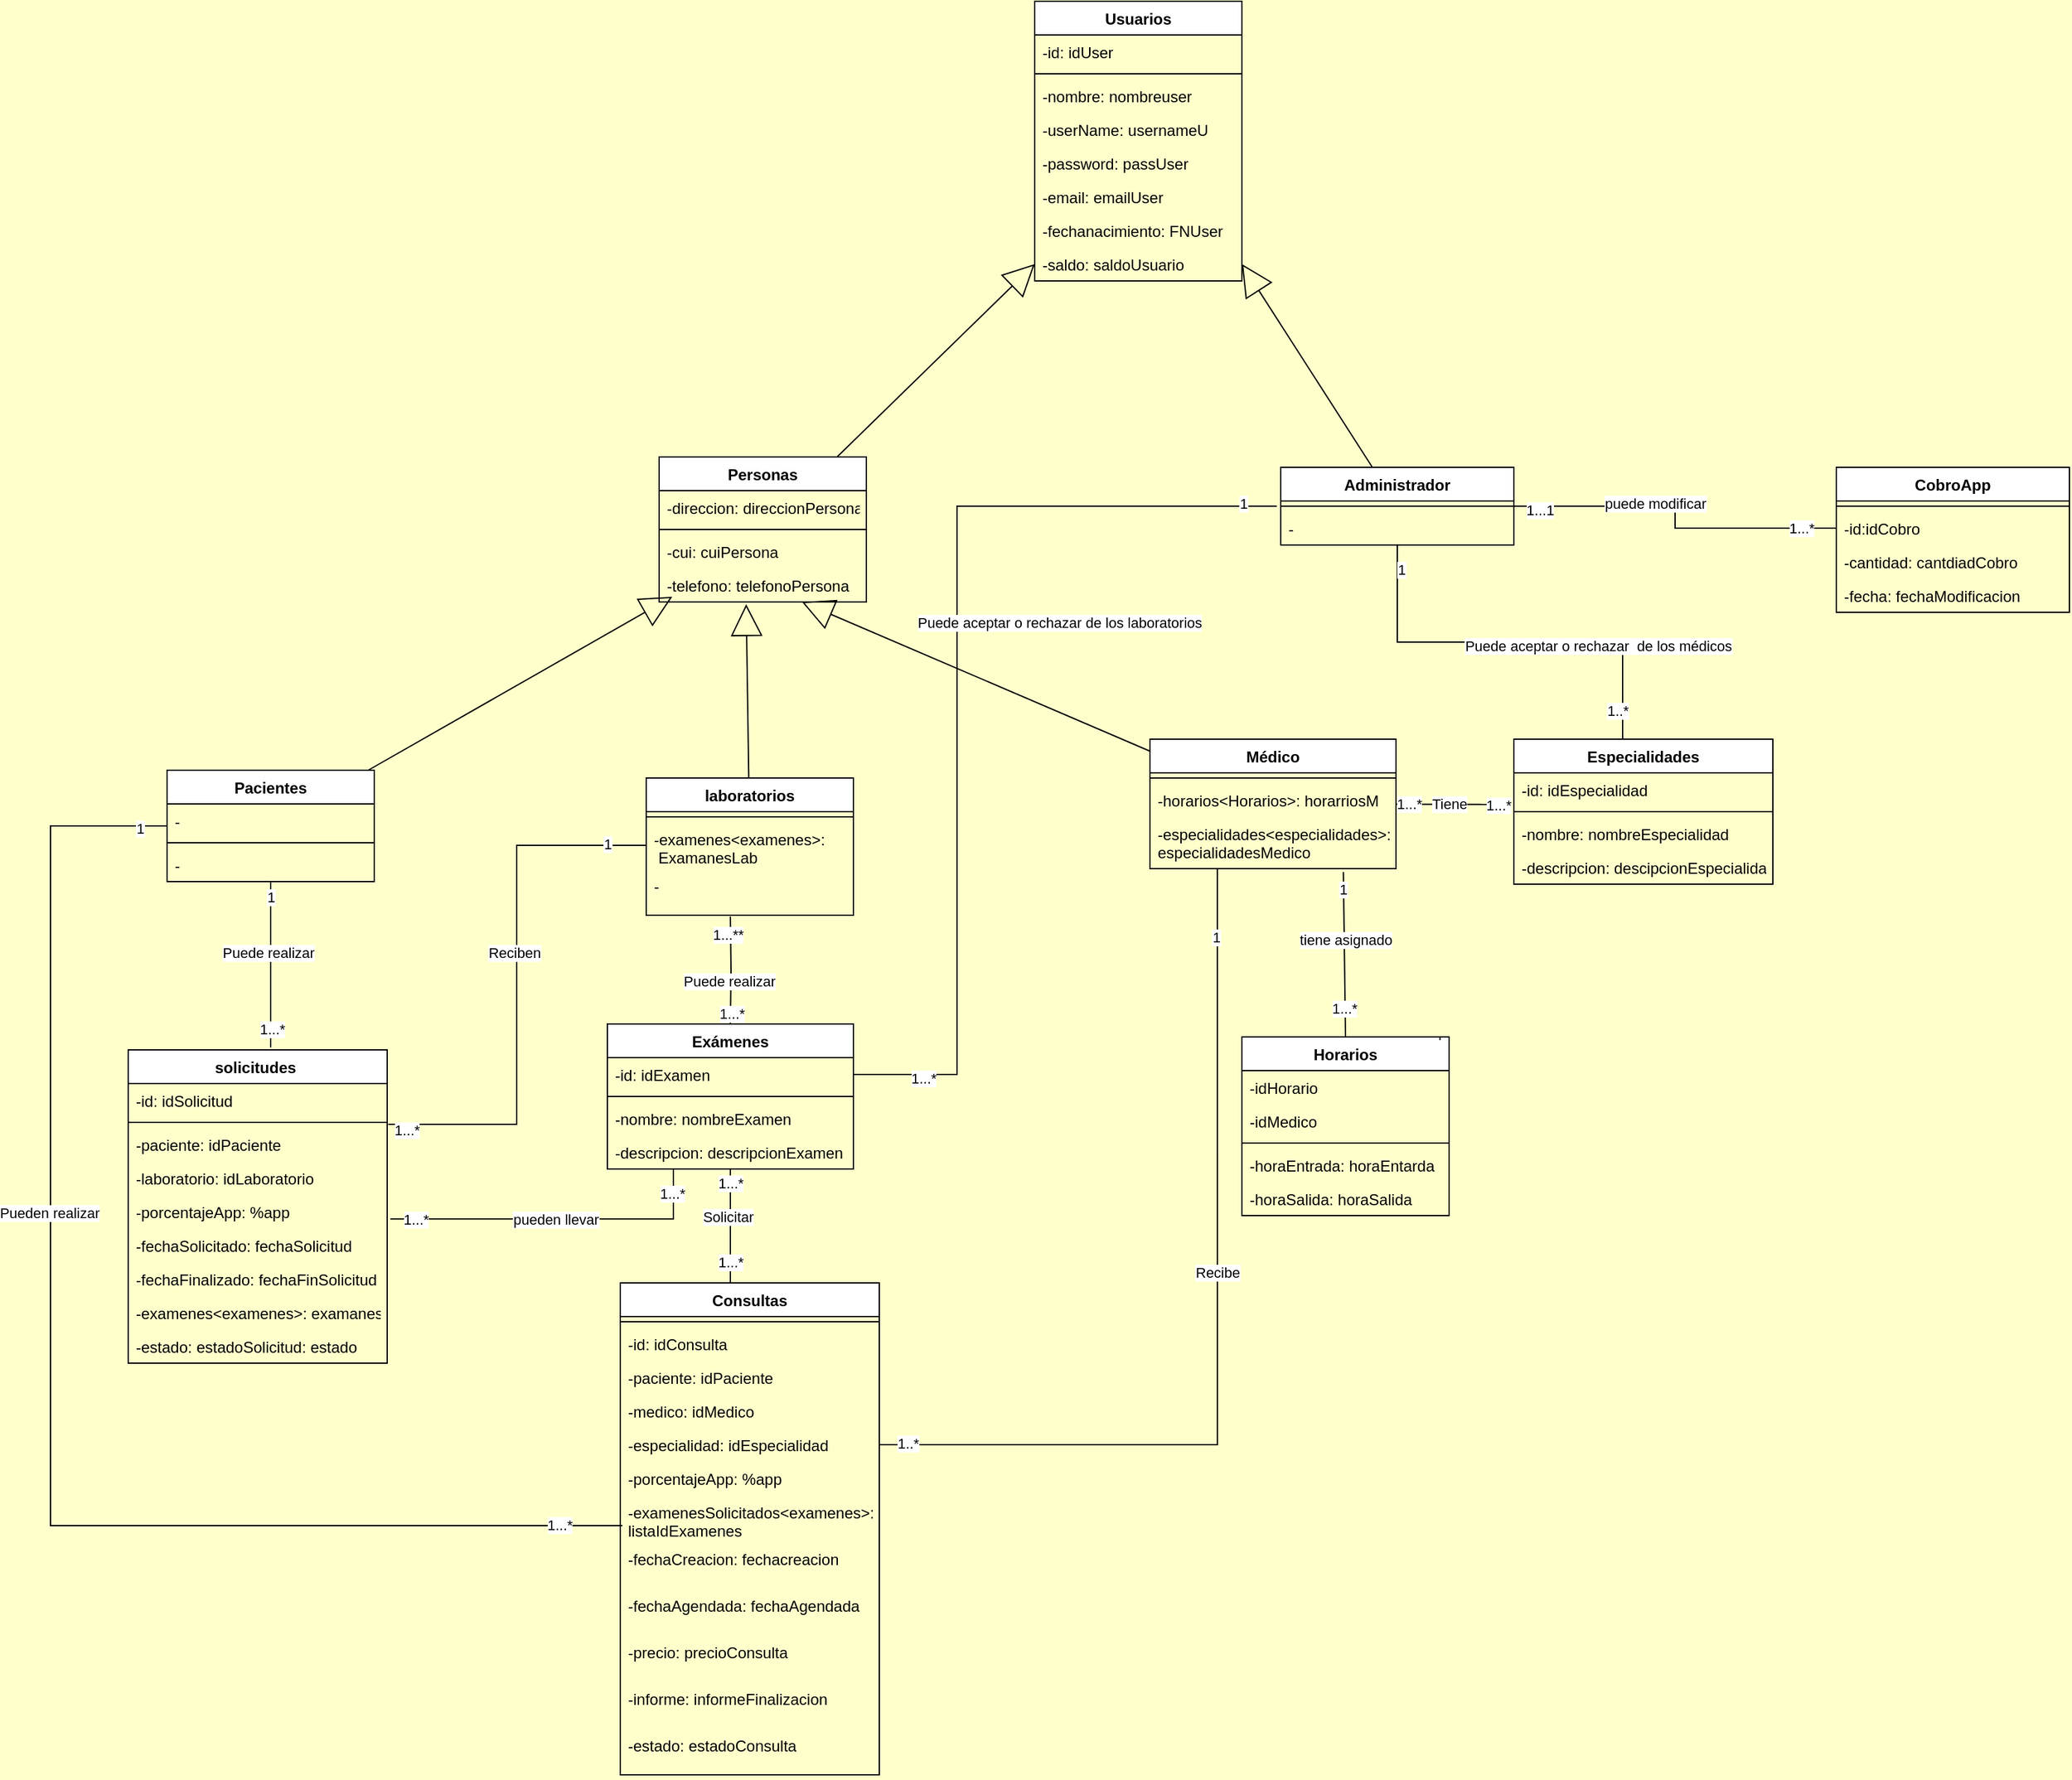 <mxfile version="13.9.9" type="device"><diagram id="A3QkUJaK5YKH4oZsnRZp" name="Página-1"><mxGraphModel dx="1422" dy="822" grid="1" gridSize="10" guides="1" tooltips="1" connect="1" arrows="1" fold="1" page="1" pageScale="1" pageWidth="2336" pageHeight="1654" background="#FFFFCC" math="0" shadow="0"><root><mxCell id="0"/><mxCell id="1" parent="0"/><mxCell id="ejRDzDFrWYmnJE_KAI65-112" style="edgeStyle=orthogonalEdgeStyle;rounded=0;orthogonalLoop=1;jettySize=auto;html=1;endArrow=none;endFill=0;endSize=22;entryX=0.274;entryY=1;entryDx=0;entryDy=0;entryPerimeter=0;" parent="1" source="ejRDzDFrWYmnJE_KAI65-61" target="ejRDzDFrWYmnJE_KAI65-20" edge="1"><mxGeometry relative="1" as="geometry"><mxPoint x="1331" y="830" as="targetPoint"/></mxGeometry></mxCell><mxCell id="ejRDzDFrWYmnJE_KAI65-113" value="Recibe" style="edgeLabel;html=1;align=center;verticalAlign=middle;resizable=0;points=[];" parent="ejRDzDFrWYmnJE_KAI65-112" vertex="1" connectable="0"><mxGeometry x="0.118" relative="1" as="geometry"><mxPoint as="offset"/></mxGeometry></mxCell><mxCell id="ejRDzDFrWYmnJE_KAI65-114" value="1..*" style="edgeLabel;html=1;align=center;verticalAlign=middle;resizable=0;points=[];" parent="ejRDzDFrWYmnJE_KAI65-112" vertex="1" connectable="0"><mxGeometry x="-0.964" y="1" relative="1" as="geometry"><mxPoint x="9.17" as="offset"/></mxGeometry></mxCell><mxCell id="ejRDzDFrWYmnJE_KAI65-115" value="1" style="edgeLabel;html=1;align=center;verticalAlign=middle;resizable=0;points=[];" parent="ejRDzDFrWYmnJE_KAI65-112" vertex="1" connectable="0"><mxGeometry x="0.849" y="1" relative="1" as="geometry"><mxPoint as="offset"/></mxGeometry></mxCell><mxCell id="ejRDzDFrWYmnJE_KAI65-55" style="edgeStyle=none;rounded=0;orthogonalLoop=1;jettySize=auto;html=1;entryX=1;entryY=0.5;entryDx=0;entryDy=0;endArrow=block;endFill=0;endSize=22;" parent="1" source="cP4X89POHcVQBZD1TVIf-9" target="ejRDzDFrWYmnJE_KAI65-44" edge="1"><mxGeometry relative="1" as="geometry"/></mxCell><mxCell id="ejRDzDFrWYmnJE_KAI65-125" style="edgeStyle=orthogonalEdgeStyle;rounded=0;orthogonalLoop=1;jettySize=auto;html=1;entryX=0.42;entryY=0.009;entryDx=0;entryDy=0;entryPerimeter=0;endArrow=none;endFill=0;endSize=22;" parent="1" source="cP4X89POHcVQBZD1TVIf-9" target="cP4X89POHcVQBZD1TVIf-29" edge="1"><mxGeometry relative="1" as="geometry"/></mxCell><mxCell id="ejRDzDFrWYmnJE_KAI65-126" value="Puede aceptar o rechazar&amp;nbsp; de los médicos" style="edgeLabel;html=1;align=center;verticalAlign=middle;resizable=0;points=[];" parent="ejRDzDFrWYmnJE_KAI65-125" vertex="1" connectable="0"><mxGeometry x="-0.091" y="-3" relative="1" as="geometry"><mxPoint x="82" as="offset"/></mxGeometry></mxCell><mxCell id="ejRDzDFrWYmnJE_KAI65-127" value="1..*" style="edgeLabel;html=1;align=center;verticalAlign=middle;resizable=0;points=[];" parent="ejRDzDFrWYmnJE_KAI65-125" vertex="1" connectable="0"><mxGeometry x="0.856" y="-4" relative="1" as="geometry"><mxPoint as="offset"/></mxGeometry></mxCell><mxCell id="ejRDzDFrWYmnJE_KAI65-128" value="1" style="edgeLabel;html=1;align=center;verticalAlign=middle;resizable=0;points=[];" parent="ejRDzDFrWYmnJE_KAI65-125" vertex="1" connectable="0"><mxGeometry x="-0.887" y="3" relative="1" as="geometry"><mxPoint as="offset"/></mxGeometry></mxCell><mxCell id="kiDyfLGlYcEDZ9Ur3txQ-6" style="edgeStyle=orthogonalEdgeStyle;rounded=0;orthogonalLoop=1;jettySize=auto;html=1;endArrow=none;endFill=0;" edge="1" parent="1" source="cP4X89POHcVQBZD1TVIf-9" target="kiDyfLGlYcEDZ9Ur3txQ-3"><mxGeometry relative="1" as="geometry"/></mxCell><mxCell id="kiDyfLGlYcEDZ9Ur3txQ-7" value="1...1" style="edgeLabel;html=1;align=center;verticalAlign=middle;resizable=0;points=[];" vertex="1" connectable="0" parent="kiDyfLGlYcEDZ9Ur3txQ-6"><mxGeometry x="-0.85" y="-3" relative="1" as="geometry"><mxPoint as="offset"/></mxGeometry></mxCell><mxCell id="kiDyfLGlYcEDZ9Ur3txQ-8" value="1...*" style="edgeLabel;html=1;align=center;verticalAlign=middle;resizable=0;points=[];" vertex="1" connectable="0" parent="kiDyfLGlYcEDZ9Ur3txQ-6"><mxGeometry x="0.797" relative="1" as="geometry"><mxPoint as="offset"/></mxGeometry></mxCell><mxCell id="kiDyfLGlYcEDZ9Ur3txQ-9" value="puede modificar" style="edgeLabel;html=1;align=center;verticalAlign=middle;resizable=0;points=[];" vertex="1" connectable="0" parent="kiDyfLGlYcEDZ9Ur3txQ-6"><mxGeometry x="-0.18" y="2" relative="1" as="geometry"><mxPoint as="offset"/></mxGeometry></mxCell><mxCell id="cP4X89POHcVQBZD1TVIf-9" value="Administrador" style="swimlane;fontStyle=1;align=center;verticalAlign=top;childLayout=stackLayout;horizontal=1;startSize=26;horizontalStack=0;resizeParent=1;resizeParentMax=0;resizeLast=0;collapsible=1;marginBottom=0;" parent="1" vertex="1"><mxGeometry x="1461" y="490" width="180" height="60" as="geometry"/></mxCell><mxCell id="cP4X89POHcVQBZD1TVIf-11" value="" style="line;strokeWidth=1;fillColor=none;align=left;verticalAlign=middle;spacingTop=-1;spacingLeft=3;spacingRight=3;rotatable=0;labelPosition=right;points=[];portConstraint=eastwest;" parent="cP4X89POHcVQBZD1TVIf-9" vertex="1"><mxGeometry y="26" width="180" height="8" as="geometry"/></mxCell><mxCell id="ejRDzDFrWYmnJE_KAI65-8" value="-" style="text;strokeColor=none;fillColor=none;align=left;verticalAlign=top;spacingLeft=4;spacingRight=4;overflow=hidden;rotatable=0;points=[[0,0.5],[1,0.5]];portConstraint=eastwest;" parent="cP4X89POHcVQBZD1TVIf-9" vertex="1"><mxGeometry y="34" width="180" height="26" as="geometry"/></mxCell><mxCell id="ejRDzDFrWYmnJE_KAI65-57" style="edgeStyle=none;rounded=0;orthogonalLoop=1;jettySize=auto;html=1;endArrow=block;endFill=0;endSize=22;" parent="1" source="cP4X89POHcVQBZD1TVIf-13" target="ejRDzDFrWYmnJE_KAI65-49" edge="1"><mxGeometry relative="1" as="geometry"/></mxCell><mxCell id="ejRDzDFrWYmnJE_KAI65-77" style="edgeStyle=none;rounded=0;orthogonalLoop=1;jettySize=auto;html=1;entryX=0.5;entryY=0;entryDx=0;entryDy=0;endArrow=none;endFill=0;endSize=22;exitX=0.786;exitY=1.066;exitDx=0;exitDy=0;exitPerimeter=0;" parent="1" source="ejRDzDFrWYmnJE_KAI65-20" target="ejRDzDFrWYmnJE_KAI65-21" edge="1"><mxGeometry relative="1" as="geometry"/></mxCell><mxCell id="ejRDzDFrWYmnJE_KAI65-79" value="1...*" style="edgeLabel;html=1;align=center;verticalAlign=middle;resizable=0;points=[];" parent="ejRDzDFrWYmnJE_KAI65-77" vertex="1" connectable="0"><mxGeometry x="0.66" y="-1" relative="1" as="geometry"><mxPoint as="offset"/></mxGeometry></mxCell><mxCell id="ejRDzDFrWYmnJE_KAI65-80" value="1" style="edgeLabel;html=1;align=center;verticalAlign=middle;resizable=0;points=[];" parent="ejRDzDFrWYmnJE_KAI65-77" vertex="1" connectable="0"><mxGeometry x="-0.798" y="-1" relative="1" as="geometry"><mxPoint as="offset"/></mxGeometry></mxCell><mxCell id="ejRDzDFrWYmnJE_KAI65-90" value="tiene asignado" style="edgeLabel;html=1;align=center;verticalAlign=middle;resizable=0;points=[];" parent="ejRDzDFrWYmnJE_KAI65-77" vertex="1" connectable="0"><mxGeometry x="-0.178" y="1" relative="1" as="geometry"><mxPoint as="offset"/></mxGeometry></mxCell><mxCell id="ejRDzDFrWYmnJE_KAI65-95" style="rounded=0;orthogonalLoop=1;jettySize=auto;html=1;endArrow=none;endFill=0;endSize=22;entryX=-0.01;entryY=0.938;entryDx=0;entryDy=0;entryPerimeter=0;" parent="1" source="cP4X89POHcVQBZD1TVIf-13" target="cP4X89POHcVQBZD1TVIf-30" edge="1"><mxGeometry relative="1" as="geometry"/></mxCell><mxCell id="ejRDzDFrWYmnJE_KAI65-96" value="Tiene" style="edgeLabel;html=1;align=center;verticalAlign=middle;resizable=0;points=[];" parent="ejRDzDFrWYmnJE_KAI65-95" vertex="1" connectable="0"><mxGeometry x="-0.089" y="1" relative="1" as="geometry"><mxPoint as="offset"/></mxGeometry></mxCell><mxCell id="ejRDzDFrWYmnJE_KAI65-97" value="1...*" style="edgeLabel;html=1;align=center;verticalAlign=middle;resizable=0;points=[];" parent="ejRDzDFrWYmnJE_KAI65-95" vertex="1" connectable="0"><mxGeometry x="0.765" relative="1" as="geometry"><mxPoint as="offset"/></mxGeometry></mxCell><mxCell id="ejRDzDFrWYmnJE_KAI65-99" value="1...*" style="edgeLabel;html=1;align=center;verticalAlign=middle;resizable=0;points=[];" parent="ejRDzDFrWYmnJE_KAI65-95" vertex="1" connectable="0"><mxGeometry x="-0.777" relative="1" as="geometry"><mxPoint as="offset"/></mxGeometry></mxCell><mxCell id="cP4X89POHcVQBZD1TVIf-13" value="Médico" style="swimlane;fontStyle=1;align=center;verticalAlign=top;childLayout=stackLayout;horizontal=1;startSize=26;horizontalStack=0;resizeParent=1;resizeParentMax=0;resizeLast=0;collapsible=1;marginBottom=0;" parent="1" vertex="1"><mxGeometry x="1360" y="700" width="190" height="100" as="geometry"/></mxCell><mxCell id="cP4X89POHcVQBZD1TVIf-15" value="" style="line;strokeWidth=1;fillColor=none;align=left;verticalAlign=middle;spacingTop=-1;spacingLeft=3;spacingRight=3;rotatable=0;labelPosition=right;points=[];portConstraint=eastwest;" parent="cP4X89POHcVQBZD1TVIf-13" vertex="1"><mxGeometry y="26" width="190" height="8" as="geometry"/></mxCell><mxCell id="ejRDzDFrWYmnJE_KAI65-19" value="-horarios&lt;Horarios&gt;: horarriosM" style="text;strokeColor=none;fillColor=none;align=left;verticalAlign=top;spacingLeft=4;spacingRight=4;overflow=hidden;rotatable=0;points=[[0,0.5],[1,0.5]];portConstraint=eastwest;" parent="cP4X89POHcVQBZD1TVIf-13" vertex="1"><mxGeometry y="34" width="190" height="26" as="geometry"/></mxCell><mxCell id="ejRDzDFrWYmnJE_KAI65-20" value="-especialidades&lt;especialidades&gt;: &#10;especialidadesMedico" style="text;strokeColor=none;fillColor=none;align=left;verticalAlign=top;spacingLeft=4;spacingRight=4;overflow=hidden;rotatable=0;points=[[0,0.5],[1,0.5]];portConstraint=eastwest;" parent="cP4X89POHcVQBZD1TVIf-13" vertex="1"><mxGeometry y="60" width="190" height="40" as="geometry"/></mxCell><mxCell id="ejRDzDFrWYmnJE_KAI65-56" style="edgeStyle=none;rounded=0;orthogonalLoop=1;jettySize=auto;html=1;entryX=0.063;entryY=0.846;entryDx=0;entryDy=0;entryPerimeter=0;endArrow=block;endFill=0;endSize=22;" parent="1" source="cP4X89POHcVQBZD1TVIf-17" target="ejRDzDFrWYmnJE_KAI65-49" edge="1"><mxGeometry relative="1" as="geometry"/></mxCell><mxCell id="ejRDzDFrWYmnJE_KAI65-81" style="edgeStyle=none;rounded=0;orthogonalLoop=1;jettySize=auto;html=1;entryX=0.55;entryY=-0.008;entryDx=0;entryDy=0;entryPerimeter=0;endArrow=none;endFill=0;endSize=22;" parent="1" source="cP4X89POHcVQBZD1TVIf-17" target="cP4X89POHcVQBZD1TVIf-37" edge="1"><mxGeometry relative="1" as="geometry"/></mxCell><mxCell id="ejRDzDFrWYmnJE_KAI65-82" value="1...*" style="edgeLabel;html=1;align=center;verticalAlign=middle;resizable=0;points=[];" parent="ejRDzDFrWYmnJE_KAI65-81" vertex="1" connectable="0"><mxGeometry x="0.783" y="1" relative="1" as="geometry"><mxPoint as="offset"/></mxGeometry></mxCell><mxCell id="ejRDzDFrWYmnJE_KAI65-83" value="1" style="edgeLabel;html=1;align=center;verticalAlign=middle;resizable=0;points=[];" parent="ejRDzDFrWYmnJE_KAI65-81" vertex="1" connectable="0"><mxGeometry x="-0.822" relative="1" as="geometry"><mxPoint as="offset"/></mxGeometry></mxCell><mxCell id="ejRDzDFrWYmnJE_KAI65-89" value="Puede realizar" style="edgeLabel;html=1;align=center;verticalAlign=middle;resizable=0;points=[];" parent="ejRDzDFrWYmnJE_KAI65-81" vertex="1" connectable="0"><mxGeometry x="-0.141" y="-2" relative="1" as="geometry"><mxPoint as="offset"/></mxGeometry></mxCell><mxCell id="ejRDzDFrWYmnJE_KAI65-108" style="edgeStyle=orthogonalEdgeStyle;rounded=0;orthogonalLoop=1;jettySize=auto;html=1;entryX=0.008;entryY=0.653;entryDx=0;entryDy=0;entryPerimeter=0;endArrow=none;endFill=0;endSize=22;" parent="1" source="cP4X89POHcVQBZD1TVIf-17" target="ejRDzDFrWYmnJE_KAI65-63" edge="1"><mxGeometry relative="1" as="geometry"><Array as="points"><mxPoint x="511" y="767"/><mxPoint x="511" y="1308"/></Array></mxGeometry></mxCell><mxCell id="ejRDzDFrWYmnJE_KAI65-109" value="Pueden realizar" style="edgeLabel;html=1;align=center;verticalAlign=middle;resizable=0;points=[];" parent="ejRDzDFrWYmnJE_KAI65-108" vertex="1" connectable="0"><mxGeometry x="-0.275" y="-1" relative="1" as="geometry"><mxPoint as="offset"/></mxGeometry></mxCell><mxCell id="ejRDzDFrWYmnJE_KAI65-110" value="1...*" style="edgeLabel;html=1;align=center;verticalAlign=middle;resizable=0;points=[];" parent="ejRDzDFrWYmnJE_KAI65-108" vertex="1" connectable="0"><mxGeometry x="0.908" y="1" relative="1" as="geometry"><mxPoint as="offset"/></mxGeometry></mxCell><mxCell id="ejRDzDFrWYmnJE_KAI65-111" value="1" style="edgeLabel;html=1;align=center;verticalAlign=middle;resizable=0;points=[];" parent="ejRDzDFrWYmnJE_KAI65-108" vertex="1" connectable="0"><mxGeometry x="-0.96" y="2" relative="1" as="geometry"><mxPoint as="offset"/></mxGeometry></mxCell><mxCell id="cP4X89POHcVQBZD1TVIf-17" value="Pacientes" style="swimlane;fontStyle=1;align=center;verticalAlign=top;childLayout=stackLayout;horizontal=1;startSize=26;horizontalStack=0;resizeParent=1;resizeParentMax=0;resizeLast=0;collapsible=1;marginBottom=0;" parent="1" vertex="1"><mxGeometry x="601" y="724" width="160" height="86" as="geometry"/></mxCell><mxCell id="cP4X89POHcVQBZD1TVIf-18" value="-" style="text;strokeColor=none;fillColor=none;align=left;verticalAlign=top;spacingLeft=4;spacingRight=4;overflow=hidden;rotatable=0;points=[[0,0.5],[1,0.5]];portConstraint=eastwest;" parent="cP4X89POHcVQBZD1TVIf-17" vertex="1"><mxGeometry y="26" width="160" height="26" as="geometry"/></mxCell><mxCell id="cP4X89POHcVQBZD1TVIf-19" value="" style="line;strokeWidth=1;fillColor=none;align=left;verticalAlign=middle;spacingTop=-1;spacingLeft=3;spacingRight=3;rotatable=0;labelPosition=right;points=[];portConstraint=eastwest;" parent="cP4X89POHcVQBZD1TVIf-17" vertex="1"><mxGeometry y="52" width="160" height="8" as="geometry"/></mxCell><mxCell id="cP4X89POHcVQBZD1TVIf-20" value="-" style="text;strokeColor=none;fillColor=none;align=left;verticalAlign=top;spacingLeft=4;spacingRight=4;overflow=hidden;rotatable=0;points=[[0,0.5],[1,0.5]];portConstraint=eastwest;" parent="cP4X89POHcVQBZD1TVIf-17" vertex="1"><mxGeometry y="60" width="160" height="26" as="geometry"/></mxCell><mxCell id="cP4X89POHcVQBZD1TVIf-21" value="Consultas" style="swimlane;fontStyle=1;align=center;verticalAlign=top;childLayout=stackLayout;horizontal=1;startSize=26;horizontalStack=0;resizeParent=1;resizeParentMax=0;resizeLast=0;collapsible=1;marginBottom=0;" parent="1" vertex="1"><mxGeometry x="951" y="1120" width="200" height="380" as="geometry"/></mxCell><mxCell id="cP4X89POHcVQBZD1TVIf-23" value="" style="line;strokeWidth=1;fillColor=none;align=left;verticalAlign=middle;spacingTop=-1;spacingLeft=3;spacingRight=3;rotatable=0;labelPosition=right;points=[];portConstraint=eastwest;" parent="cP4X89POHcVQBZD1TVIf-21" vertex="1"><mxGeometry y="26" width="200" height="8" as="geometry"/></mxCell><mxCell id="cP4X89POHcVQBZD1TVIf-22" value="-id: idConsulta" style="text;strokeColor=none;fillColor=none;align=left;verticalAlign=top;spacingLeft=4;spacingRight=4;overflow=hidden;rotatable=0;points=[[0,0.5],[1,0.5]];portConstraint=eastwest;" parent="cP4X89POHcVQBZD1TVIf-21" vertex="1"><mxGeometry y="34" width="200" height="26" as="geometry"/></mxCell><mxCell id="cP4X89POHcVQBZD1TVIf-24" value="-paciente: idPaciente" style="text;strokeColor=none;fillColor=none;align=left;verticalAlign=top;spacingLeft=4;spacingRight=4;overflow=hidden;rotatable=0;points=[[0,0.5],[1,0.5]];portConstraint=eastwest;" parent="cP4X89POHcVQBZD1TVIf-21" vertex="1"><mxGeometry y="60" width="200" height="26" as="geometry"/></mxCell><mxCell id="ejRDzDFrWYmnJE_KAI65-60" value="-medico: idMedico" style="text;strokeColor=none;fillColor=none;align=left;verticalAlign=top;spacingLeft=4;spacingRight=4;overflow=hidden;rotatable=0;points=[[0,0.5],[1,0.5]];portConstraint=eastwest;" parent="cP4X89POHcVQBZD1TVIf-21" vertex="1"><mxGeometry y="86" width="200" height="26" as="geometry"/></mxCell><mxCell id="ejRDzDFrWYmnJE_KAI65-61" value="-especialidad: idEspecialidad" style="text;strokeColor=none;fillColor=none;align=left;verticalAlign=top;spacingLeft=4;spacingRight=4;overflow=hidden;rotatable=0;points=[[0,0.5],[1,0.5]];portConstraint=eastwest;" parent="cP4X89POHcVQBZD1TVIf-21" vertex="1"><mxGeometry y="112" width="200" height="26" as="geometry"/></mxCell><mxCell id="ejRDzDFrWYmnJE_KAI65-62" value="-porcentajeApp: %app" style="text;strokeColor=none;fillColor=none;align=left;verticalAlign=top;spacingLeft=4;spacingRight=4;overflow=hidden;rotatable=0;points=[[0,0.5],[1,0.5]];portConstraint=eastwest;" parent="cP4X89POHcVQBZD1TVIf-21" vertex="1"><mxGeometry y="138" width="200" height="26" as="geometry"/></mxCell><mxCell id="ejRDzDFrWYmnJE_KAI65-63" value="-examenesSolicitados&lt;examenes&gt;:&#10;listaIdExamenes" style="text;strokeColor=none;fillColor=none;align=left;verticalAlign=top;spacingLeft=4;spacingRight=4;overflow=hidden;rotatable=0;points=[[0,0.5],[1,0.5]];portConstraint=eastwest;" parent="cP4X89POHcVQBZD1TVIf-21" vertex="1"><mxGeometry y="164" width="200" height="36" as="geometry"/></mxCell><mxCell id="ejRDzDFrWYmnJE_KAI65-64" value="-fechaCreacion: fechacreacion" style="text;strokeColor=none;fillColor=none;align=left;verticalAlign=top;spacingLeft=4;spacingRight=4;overflow=hidden;rotatable=0;points=[[0,0.5],[1,0.5]];portConstraint=eastwest;" parent="cP4X89POHcVQBZD1TVIf-21" vertex="1"><mxGeometry y="200" width="200" height="36" as="geometry"/></mxCell><mxCell id="ejRDzDFrWYmnJE_KAI65-65" value="-fechaAgendada: fechaAgendada" style="text;strokeColor=none;fillColor=none;align=left;verticalAlign=top;spacingLeft=4;spacingRight=4;overflow=hidden;rotatable=0;points=[[0,0.5],[1,0.5]];portConstraint=eastwest;" parent="cP4X89POHcVQBZD1TVIf-21" vertex="1"><mxGeometry y="236" width="200" height="36" as="geometry"/></mxCell><mxCell id="ejRDzDFrWYmnJE_KAI65-66" value="-precio: precioConsulta" style="text;strokeColor=none;fillColor=none;align=left;verticalAlign=top;spacingLeft=4;spacingRight=4;overflow=hidden;rotatable=0;points=[[0,0.5],[1,0.5]];portConstraint=eastwest;" parent="cP4X89POHcVQBZD1TVIf-21" vertex="1"><mxGeometry y="272" width="200" height="36" as="geometry"/></mxCell><mxCell id="ejRDzDFrWYmnJE_KAI65-67" value="-informe: informeFinalizacion" style="text;strokeColor=none;fillColor=none;align=left;verticalAlign=top;spacingLeft=4;spacingRight=4;overflow=hidden;rotatable=0;points=[[0,0.5],[1,0.5]];portConstraint=eastwest;" parent="cP4X89POHcVQBZD1TVIf-21" vertex="1"><mxGeometry y="308" width="200" height="36" as="geometry"/></mxCell><mxCell id="ejRDzDFrWYmnJE_KAI65-68" value="-estado: estadoConsulta" style="text;strokeColor=none;fillColor=none;align=left;verticalAlign=top;spacingLeft=4;spacingRight=4;overflow=hidden;rotatable=0;points=[[0,0.5],[1,0.5]];portConstraint=eastwest;" parent="cP4X89POHcVQBZD1TVIf-21" vertex="1"><mxGeometry y="344" width="200" height="36" as="geometry"/></mxCell><mxCell id="ejRDzDFrWYmnJE_KAI65-121" style="edgeStyle=orthogonalEdgeStyle;rounded=0;orthogonalLoop=1;jettySize=auto;html=1;entryX=0.425;entryY=0;entryDx=0;entryDy=0;entryPerimeter=0;endArrow=none;endFill=0;endSize=22;" parent="1" source="cP4X89POHcVQBZD1TVIf-25" target="cP4X89POHcVQBZD1TVIf-21" edge="1"><mxGeometry relative="1" as="geometry"/></mxCell><mxCell id="ejRDzDFrWYmnJE_KAI65-122" value="Solicitar" style="edgeLabel;html=1;align=center;verticalAlign=middle;resizable=0;points=[];" parent="ejRDzDFrWYmnJE_KAI65-121" vertex="1" connectable="0"><mxGeometry x="-0.159" y="-2" relative="1" as="geometry"><mxPoint as="offset"/></mxGeometry></mxCell><mxCell id="ejRDzDFrWYmnJE_KAI65-123" value="1...*" style="edgeLabel;html=1;align=center;verticalAlign=middle;resizable=0;points=[];" parent="ejRDzDFrWYmnJE_KAI65-121" vertex="1" connectable="0"><mxGeometry x="-0.75" relative="1" as="geometry"><mxPoint as="offset"/></mxGeometry></mxCell><mxCell id="ejRDzDFrWYmnJE_KAI65-124" value="1...*" style="edgeLabel;html=1;align=center;verticalAlign=middle;resizable=0;points=[];" parent="ejRDzDFrWYmnJE_KAI65-121" vertex="1" connectable="0"><mxGeometry x="0.632" relative="1" as="geometry"><mxPoint as="offset"/></mxGeometry></mxCell><mxCell id="cP4X89POHcVQBZD1TVIf-25" value="Exámenes" style="swimlane;fontStyle=1;align=center;verticalAlign=top;childLayout=stackLayout;horizontal=1;startSize=26;horizontalStack=0;resizeParent=1;resizeParentMax=0;resizeLast=0;collapsible=1;marginBottom=0;" parent="1" vertex="1"><mxGeometry x="941" y="920" width="190" height="112" as="geometry"/></mxCell><mxCell id="cP4X89POHcVQBZD1TVIf-26" value="-id: idExamen" style="text;strokeColor=none;fillColor=none;align=left;verticalAlign=top;spacingLeft=4;spacingRight=4;overflow=hidden;rotatable=0;points=[[0,0.5],[1,0.5]];portConstraint=eastwest;" parent="cP4X89POHcVQBZD1TVIf-25" vertex="1"><mxGeometry y="26" width="190" height="26" as="geometry"/></mxCell><mxCell id="cP4X89POHcVQBZD1TVIf-27" value="" style="line;strokeWidth=1;fillColor=none;align=left;verticalAlign=middle;spacingTop=-1;spacingLeft=3;spacingRight=3;rotatable=0;labelPosition=right;points=[];portConstraint=eastwest;" parent="cP4X89POHcVQBZD1TVIf-25" vertex="1"><mxGeometry y="52" width="190" height="8" as="geometry"/></mxCell><mxCell id="cP4X89POHcVQBZD1TVIf-28" value="-nombre: nombreExamen" style="text;strokeColor=none;fillColor=none;align=left;verticalAlign=top;spacingLeft=4;spacingRight=4;overflow=hidden;rotatable=0;points=[[0,0.5],[1,0.5]];portConstraint=eastwest;" parent="cP4X89POHcVQBZD1TVIf-25" vertex="1"><mxGeometry y="60" width="190" height="26" as="geometry"/></mxCell><mxCell id="ejRDzDFrWYmnJE_KAI65-10" value="-descripcion: descripcionExamen" style="text;strokeColor=none;fillColor=none;align=left;verticalAlign=top;spacingLeft=4;spacingRight=4;overflow=hidden;rotatable=0;points=[[0,0.5],[1,0.5]];portConstraint=eastwest;" parent="cP4X89POHcVQBZD1TVIf-25" vertex="1"><mxGeometry y="86" width="190" height="26" as="geometry"/></mxCell><mxCell id="cP4X89POHcVQBZD1TVIf-29" value="Especialidades" style="swimlane;fontStyle=1;align=center;verticalAlign=top;childLayout=stackLayout;horizontal=1;startSize=26;horizontalStack=0;resizeParent=1;resizeParentMax=0;resizeLast=0;collapsible=1;marginBottom=0;" parent="1" vertex="1"><mxGeometry x="1641" y="700" width="200" height="112" as="geometry"/></mxCell><mxCell id="cP4X89POHcVQBZD1TVIf-30" value="-id: idEspecialidad" style="text;strokeColor=none;fillColor=none;align=left;verticalAlign=top;spacingLeft=4;spacingRight=4;overflow=hidden;rotatable=0;points=[[0,0.5],[1,0.5]];portConstraint=eastwest;" parent="cP4X89POHcVQBZD1TVIf-29" vertex="1"><mxGeometry y="26" width="200" height="26" as="geometry"/></mxCell><mxCell id="cP4X89POHcVQBZD1TVIf-31" value="" style="line;strokeWidth=1;fillColor=none;align=left;verticalAlign=middle;spacingTop=-1;spacingLeft=3;spacingRight=3;rotatable=0;labelPosition=right;points=[];portConstraint=eastwest;" parent="cP4X89POHcVQBZD1TVIf-29" vertex="1"><mxGeometry y="52" width="200" height="8" as="geometry"/></mxCell><mxCell id="ejRDzDFrWYmnJE_KAI65-9" value="-nombre: nombreEspecialidad" style="text;strokeColor=none;fillColor=none;align=left;verticalAlign=top;spacingLeft=4;spacingRight=4;overflow=hidden;rotatable=0;points=[[0,0.5],[1,0.5]];portConstraint=eastwest;" parent="cP4X89POHcVQBZD1TVIf-29" vertex="1"><mxGeometry y="60" width="200" height="26" as="geometry"/></mxCell><mxCell id="cP4X89POHcVQBZD1TVIf-32" value="-descripcion: descipcionEspecialidad" style="text;strokeColor=none;fillColor=none;align=left;verticalAlign=top;spacingLeft=4;spacingRight=4;overflow=hidden;rotatable=0;points=[[0,0.5],[1,0.5]];portConstraint=eastwest;" parent="cP4X89POHcVQBZD1TVIf-29" vertex="1"><mxGeometry y="86" width="200" height="26" as="geometry"/></mxCell><mxCell id="ejRDzDFrWYmnJE_KAI65-58" style="edgeStyle=none;rounded=0;orthogonalLoop=1;jettySize=auto;html=1;entryX=0.42;entryY=1.068;entryDx=0;entryDy=0;endArrow=block;endFill=0;endSize=22;entryPerimeter=0;" parent="1" source="cP4X89POHcVQBZD1TVIf-33" target="ejRDzDFrWYmnJE_KAI65-49" edge="1"><mxGeometry relative="1" as="geometry"/></mxCell><mxCell id="cP4X89POHcVQBZD1TVIf-33" value="laboratorios" style="swimlane;fontStyle=1;align=center;verticalAlign=top;childLayout=stackLayout;horizontal=1;startSize=26;horizontalStack=0;resizeParent=1;resizeParentMax=0;resizeLast=0;collapsible=1;marginBottom=0;" parent="1" vertex="1"><mxGeometry x="971" y="730" width="160" height="106" as="geometry"/></mxCell><mxCell id="cP4X89POHcVQBZD1TVIf-35" value="" style="line;strokeWidth=1;fillColor=none;align=left;verticalAlign=middle;spacingTop=-1;spacingLeft=3;spacingRight=3;rotatable=0;labelPosition=right;points=[];portConstraint=eastwest;" parent="cP4X89POHcVQBZD1TVIf-33" vertex="1"><mxGeometry y="26" width="160" height="8" as="geometry"/></mxCell><mxCell id="ejRDzDFrWYmnJE_KAI65-35" value="-examenes&lt;examenes&gt;:&#10; ExamanesLab" style="text;strokeColor=none;fillColor=none;align=left;verticalAlign=top;spacingLeft=4;spacingRight=4;overflow=hidden;rotatable=0;points=[[0,0.5],[1,0.5]];portConstraint=eastwest;" parent="cP4X89POHcVQBZD1TVIf-33" vertex="1"><mxGeometry y="34" width="160" height="36" as="geometry"/></mxCell><mxCell id="ejRDzDFrWYmnJE_KAI65-59" value="-" style="text;strokeColor=none;fillColor=none;align=left;verticalAlign=top;spacingLeft=4;spacingRight=4;overflow=hidden;rotatable=0;points=[[0,0.5],[1,0.5]];portConstraint=eastwest;" parent="cP4X89POHcVQBZD1TVIf-33" vertex="1"><mxGeometry y="70" width="160" height="36" as="geometry"/></mxCell><mxCell id="cP4X89POHcVQBZD1TVIf-37" value="solicitudes " style="swimlane;fontStyle=1;align=center;verticalAlign=top;childLayout=stackLayout;horizontal=1;startSize=26;horizontalStack=0;resizeParent=1;resizeParentMax=0;resizeLast=0;collapsible=1;marginBottom=0;" parent="1" vertex="1"><mxGeometry x="571" y="940" width="200" height="242" as="geometry"/></mxCell><mxCell id="cP4X89POHcVQBZD1TVIf-38" value="-id: idSolicitud" style="text;strokeColor=none;fillColor=none;align=left;verticalAlign=top;spacingLeft=4;spacingRight=4;overflow=hidden;rotatable=0;points=[[0,0.5],[1,0.5]];portConstraint=eastwest;" parent="cP4X89POHcVQBZD1TVIf-37" vertex="1"><mxGeometry y="26" width="200" height="26" as="geometry"/></mxCell><mxCell id="cP4X89POHcVQBZD1TVIf-39" value="" style="line;strokeWidth=1;fillColor=none;align=left;verticalAlign=middle;spacingTop=-1;spacingLeft=3;spacingRight=3;rotatable=0;labelPosition=right;points=[];portConstraint=eastwest;" parent="cP4X89POHcVQBZD1TVIf-37" vertex="1"><mxGeometry y="52" width="200" height="8" as="geometry"/></mxCell><mxCell id="cP4X89POHcVQBZD1TVIf-40" value="-paciente: idPaciente" style="text;strokeColor=none;fillColor=none;align=left;verticalAlign=top;spacingLeft=4;spacingRight=4;overflow=hidden;rotatable=0;points=[[0,0.5],[1,0.5]];portConstraint=eastwest;" parent="cP4X89POHcVQBZD1TVIf-37" vertex="1"><mxGeometry y="60" width="200" height="26" as="geometry"/></mxCell><mxCell id="ejRDzDFrWYmnJE_KAI65-71" value="-laboratorio: idLaboratorio" style="text;strokeColor=none;fillColor=none;align=left;verticalAlign=top;spacingLeft=4;spacingRight=4;overflow=hidden;rotatable=0;points=[[0,0.5],[1,0.5]];portConstraint=eastwest;" parent="cP4X89POHcVQBZD1TVIf-37" vertex="1"><mxGeometry y="86" width="200" height="26" as="geometry"/></mxCell><mxCell id="ejRDzDFrWYmnJE_KAI65-72" value="-porcentajeApp: %app" style="text;strokeColor=none;fillColor=none;align=left;verticalAlign=top;spacingLeft=4;spacingRight=4;overflow=hidden;rotatable=0;points=[[0,0.5],[1,0.5]];portConstraint=eastwest;" parent="cP4X89POHcVQBZD1TVIf-37" vertex="1"><mxGeometry y="112" width="200" height="26" as="geometry"/></mxCell><mxCell id="ejRDzDFrWYmnJE_KAI65-73" value="-fechaSolicitado: fechaSolicitud" style="text;strokeColor=none;fillColor=none;align=left;verticalAlign=top;spacingLeft=4;spacingRight=4;overflow=hidden;rotatable=0;points=[[0,0.5],[1,0.5]];portConstraint=eastwest;" parent="cP4X89POHcVQBZD1TVIf-37" vertex="1"><mxGeometry y="138" width="200" height="26" as="geometry"/></mxCell><mxCell id="ejRDzDFrWYmnJE_KAI65-74" value="-fechaFinalizado: fechaFinSolicitud" style="text;strokeColor=none;fillColor=none;align=left;verticalAlign=top;spacingLeft=4;spacingRight=4;overflow=hidden;rotatable=0;points=[[0,0.5],[1,0.5]];portConstraint=eastwest;" parent="cP4X89POHcVQBZD1TVIf-37" vertex="1"><mxGeometry y="164" width="200" height="26" as="geometry"/></mxCell><mxCell id="ejRDzDFrWYmnJE_KAI65-75" value="-examenes&lt;examenes&gt;: examanes" style="text;strokeColor=none;fillColor=none;align=left;verticalAlign=top;spacingLeft=4;spacingRight=4;overflow=hidden;rotatable=0;points=[[0,0.5],[1,0.5]];portConstraint=eastwest;" parent="cP4X89POHcVQBZD1TVIf-37" vertex="1"><mxGeometry y="190" width="200" height="26" as="geometry"/></mxCell><mxCell id="ejRDzDFrWYmnJE_KAI65-76" value="-estado: estadoSolicitud: estado" style="text;strokeColor=none;fillColor=none;align=left;verticalAlign=top;spacingLeft=4;spacingRight=4;overflow=hidden;rotatable=0;points=[[0,0.5],[1,0.5]];portConstraint=eastwest;" parent="cP4X89POHcVQBZD1TVIf-37" vertex="1"><mxGeometry y="216" width="200" height="26" as="geometry"/></mxCell><mxCell id="ejRDzDFrWYmnJE_KAI65-21" value="Horarios" style="swimlane;fontStyle=1;align=center;verticalAlign=top;childLayout=stackLayout;horizontal=1;startSize=26;horizontalStack=0;resizeParent=1;resizeParentMax=0;resizeLast=0;collapsible=1;marginBottom=0;" parent="1" vertex="1"><mxGeometry x="1431" y="930" width="160" height="138" as="geometry"/></mxCell><mxCell id="ejRDzDFrWYmnJE_KAI65-22" value="-idHorario" style="text;strokeColor=none;fillColor=none;align=left;verticalAlign=top;spacingLeft=4;spacingRight=4;overflow=hidden;rotatable=0;points=[[0,0.5],[1,0.5]];portConstraint=eastwest;" parent="ejRDzDFrWYmnJE_KAI65-21" vertex="1"><mxGeometry y="26" width="160" height="26" as="geometry"/></mxCell><mxCell id="ql1mjpE69yV6Tq_QvLxc-1" value="-idMedico" style="text;strokeColor=none;fillColor=none;align=left;verticalAlign=top;spacingLeft=4;spacingRight=4;overflow=hidden;rotatable=0;points=[[0,0.5],[1,0.5]];portConstraint=eastwest;" parent="ejRDzDFrWYmnJE_KAI65-21" vertex="1"><mxGeometry y="52" width="160" height="26" as="geometry"/></mxCell><mxCell id="ejRDzDFrWYmnJE_KAI65-23" value="" style="line;strokeWidth=1;fillColor=none;align=left;verticalAlign=middle;spacingTop=-1;spacingLeft=3;spacingRight=3;rotatable=0;labelPosition=right;points=[];portConstraint=eastwest;" parent="ejRDzDFrWYmnJE_KAI65-21" vertex="1"><mxGeometry y="78" width="160" height="8" as="geometry"/></mxCell><mxCell id="ejRDzDFrWYmnJE_KAI65-24" value="-horaEntrada: horaEntarda" style="text;strokeColor=none;fillColor=none;align=left;verticalAlign=top;spacingLeft=4;spacingRight=4;overflow=hidden;rotatable=0;points=[[0,0.5],[1,0.5]];portConstraint=eastwest;" parent="ejRDzDFrWYmnJE_KAI65-21" vertex="1"><mxGeometry y="86" width="160" height="26" as="geometry"/></mxCell><mxCell id="ejRDzDFrWYmnJE_KAI65-25" value="-horaSalida: horaSalida" style="text;strokeColor=none;fillColor=none;align=left;verticalAlign=top;spacingLeft=4;spacingRight=4;overflow=hidden;rotatable=0;points=[[0,0.5],[1,0.5]];portConstraint=eastwest;" parent="ejRDzDFrWYmnJE_KAI65-21" vertex="1"><mxGeometry y="112" width="160" height="26" as="geometry"/></mxCell><mxCell id="ejRDzDFrWYmnJE_KAI65-36" value="Usuarios" style="swimlane;fontStyle=1;align=center;verticalAlign=top;childLayout=stackLayout;horizontal=1;startSize=26;horizontalStack=0;resizeParent=1;resizeParentMax=0;resizeLast=0;collapsible=1;marginBottom=0;" parent="1" vertex="1"><mxGeometry x="1271" y="130" width="160" height="216" as="geometry"/></mxCell><mxCell id="ejRDzDFrWYmnJE_KAI65-37" value="-id: idUser" style="text;align=left;verticalAlign=top;spacingLeft=4;spacingRight=4;overflow=hidden;rotatable=0;points=[[0,0.5],[1,0.5]];portConstraint=eastwest;" parent="ejRDzDFrWYmnJE_KAI65-36" vertex="1"><mxGeometry y="26" width="160" height="26" as="geometry"/></mxCell><mxCell id="ejRDzDFrWYmnJE_KAI65-38" value="" style="line;strokeWidth=1;fillColor=none;align=left;verticalAlign=middle;spacingTop=-1;spacingLeft=3;spacingRight=3;rotatable=0;labelPosition=right;points=[];portConstraint=eastwest;" parent="ejRDzDFrWYmnJE_KAI65-36" vertex="1"><mxGeometry y="52" width="160" height="8" as="geometry"/></mxCell><mxCell id="ejRDzDFrWYmnJE_KAI65-39" value="-nombre: nombreuser" style="text;strokeColor=none;fillColor=none;align=left;verticalAlign=top;spacingLeft=4;spacingRight=4;overflow=hidden;rotatable=0;points=[[0,0.5],[1,0.5]];portConstraint=eastwest;" parent="ejRDzDFrWYmnJE_KAI65-36" vertex="1"><mxGeometry y="60" width="160" height="26" as="geometry"/></mxCell><mxCell id="ejRDzDFrWYmnJE_KAI65-40" value="-userName: usernameU" style="text;strokeColor=none;fillColor=none;align=left;verticalAlign=top;spacingLeft=4;spacingRight=4;overflow=hidden;rotatable=0;points=[[0,0.5],[1,0.5]];portConstraint=eastwest;" parent="ejRDzDFrWYmnJE_KAI65-36" vertex="1"><mxGeometry y="86" width="160" height="26" as="geometry"/></mxCell><mxCell id="ejRDzDFrWYmnJE_KAI65-41" value="-password: passUser" style="text;strokeColor=none;fillColor=none;align=left;verticalAlign=top;spacingLeft=4;spacingRight=4;overflow=hidden;rotatable=0;points=[[0,0.5],[1,0.5]];portConstraint=eastwest;" parent="ejRDzDFrWYmnJE_KAI65-36" vertex="1"><mxGeometry y="112" width="160" height="26" as="geometry"/></mxCell><mxCell id="ejRDzDFrWYmnJE_KAI65-42" value="-email: emailUser" style="text;strokeColor=none;fillColor=none;align=left;verticalAlign=top;spacingLeft=4;spacingRight=4;overflow=hidden;rotatable=0;points=[[0,0.5],[1,0.5]];portConstraint=eastwest;" parent="ejRDzDFrWYmnJE_KAI65-36" vertex="1"><mxGeometry y="138" width="160" height="26" as="geometry"/></mxCell><mxCell id="ejRDzDFrWYmnJE_KAI65-43" value="-fechanacimiento: FNUser" style="text;strokeColor=none;fillColor=none;align=left;verticalAlign=top;spacingLeft=4;spacingRight=4;overflow=hidden;rotatable=0;points=[[0,0.5],[1,0.5]];portConstraint=eastwest;" parent="ejRDzDFrWYmnJE_KAI65-36" vertex="1"><mxGeometry y="164" width="160" height="26" as="geometry"/></mxCell><mxCell id="ejRDzDFrWYmnJE_KAI65-44" value="-saldo: saldoUsuario" style="text;strokeColor=none;fillColor=none;align=left;verticalAlign=top;spacingLeft=4;spacingRight=4;overflow=hidden;rotatable=0;points=[[0,0.5],[1,0.5]];portConstraint=eastwest;" parent="ejRDzDFrWYmnJE_KAI65-36" vertex="1"><mxGeometry y="190" width="160" height="26" as="geometry"/></mxCell><mxCell id="ejRDzDFrWYmnJE_KAI65-54" style="rounded=0;orthogonalLoop=1;jettySize=auto;html=1;entryX=0;entryY=0.5;entryDx=0;entryDy=0;endArrow=block;endFill=0;endSize=22;" parent="1" source="ejRDzDFrWYmnJE_KAI65-45" target="ejRDzDFrWYmnJE_KAI65-44" edge="1"><mxGeometry relative="1" as="geometry"/></mxCell><mxCell id="ejRDzDFrWYmnJE_KAI65-45" value="Personas" style="swimlane;fontStyle=1;align=center;verticalAlign=top;childLayout=stackLayout;horizontal=1;startSize=26;horizontalStack=0;resizeParent=1;resizeParentMax=0;resizeLast=0;collapsible=1;marginBottom=0;" parent="1" vertex="1"><mxGeometry x="981" y="482" width="160" height="112" as="geometry"/></mxCell><mxCell id="ejRDzDFrWYmnJE_KAI65-46" value="-direccion: direccionPersona" style="text;strokeColor=none;fillColor=none;align=left;verticalAlign=top;spacingLeft=4;spacingRight=4;overflow=hidden;rotatable=0;points=[[0,0.5],[1,0.5]];portConstraint=eastwest;" parent="ejRDzDFrWYmnJE_KAI65-45" vertex="1"><mxGeometry y="26" width="160" height="26" as="geometry"/></mxCell><mxCell id="ejRDzDFrWYmnJE_KAI65-47" value="" style="line;strokeWidth=1;fillColor=none;align=left;verticalAlign=middle;spacingTop=-1;spacingLeft=3;spacingRight=3;rotatable=0;labelPosition=right;points=[];portConstraint=eastwest;" parent="ejRDzDFrWYmnJE_KAI65-45" vertex="1"><mxGeometry y="52" width="160" height="8" as="geometry"/></mxCell><mxCell id="ejRDzDFrWYmnJE_KAI65-48" value="-cui: cuiPersona" style="text;strokeColor=none;fillColor=none;align=left;verticalAlign=top;spacingLeft=4;spacingRight=4;overflow=hidden;rotatable=0;points=[[0,0.5],[1,0.5]];portConstraint=eastwest;" parent="ejRDzDFrWYmnJE_KAI65-45" vertex="1"><mxGeometry y="60" width="160" height="26" as="geometry"/></mxCell><mxCell id="ejRDzDFrWYmnJE_KAI65-49" value="-telefono: telefonoPersona" style="text;strokeColor=none;fillColor=none;align=left;verticalAlign=top;spacingLeft=4;spacingRight=4;overflow=hidden;rotatable=0;points=[[0,0.5],[1,0.5]];portConstraint=eastwest;" parent="ejRDzDFrWYmnJE_KAI65-45" vertex="1"><mxGeometry y="86" width="160" height="26" as="geometry"/></mxCell><mxCell id="ejRDzDFrWYmnJE_KAI65-91" style="edgeStyle=orthogonalEdgeStyle;rounded=0;orthogonalLoop=1;jettySize=auto;html=1;entryX=0.5;entryY=0;entryDx=0;entryDy=0;endArrow=none;endFill=0;endSize=22;" parent="1" target="cP4X89POHcVQBZD1TVIf-25" edge="1"><mxGeometry relative="1" as="geometry"><mxPoint x="1036" y="837" as="sourcePoint"/></mxGeometry></mxCell><mxCell id="ejRDzDFrWYmnJE_KAI65-92" value="Puede realizar" style="edgeLabel;html=1;align=center;verticalAlign=middle;resizable=0;points=[];" parent="ejRDzDFrWYmnJE_KAI65-91" vertex="1" connectable="0"><mxGeometry x="0.352" y="-1" relative="1" as="geometry"><mxPoint y="-6.14" as="offset"/></mxGeometry></mxCell><mxCell id="ejRDzDFrWYmnJE_KAI65-93" value="1...*" style="edgeLabel;html=1;align=center;verticalAlign=middle;resizable=0;points=[];" parent="ejRDzDFrWYmnJE_KAI65-91" vertex="1" connectable="0"><mxGeometry x="0.851" y="1" relative="1" as="geometry"><mxPoint y="-2" as="offset"/></mxGeometry></mxCell><mxCell id="ejRDzDFrWYmnJE_KAI65-94" value="1...**" style="edgeLabel;html=1;align=center;verticalAlign=middle;resizable=0;points=[];" parent="ejRDzDFrWYmnJE_KAI65-91" vertex="1" connectable="0"><mxGeometry x="-0.67" relative="1" as="geometry"><mxPoint x="-2.33" as="offset"/></mxGeometry></mxCell><mxCell id="ejRDzDFrWYmnJE_KAI65-104" style="edgeStyle=orthogonalEdgeStyle;rounded=0;orthogonalLoop=1;jettySize=auto;html=1;entryX=0.27;entryY=1.011;entryDx=0;entryDy=0;entryPerimeter=0;endArrow=none;endFill=0;endSize=22;exitX=1.012;exitY=0.714;exitDx=0;exitDy=0;exitPerimeter=0;" parent="1" source="ejRDzDFrWYmnJE_KAI65-72" target="ejRDzDFrWYmnJE_KAI65-10" edge="1"><mxGeometry relative="1" as="geometry"><Array as="points"><mxPoint x="992" y="1071"/><mxPoint x="992" y="1032"/></Array></mxGeometry></mxCell><mxCell id="ejRDzDFrWYmnJE_KAI65-105" value="pueden llevar" style="edgeLabel;html=1;align=center;verticalAlign=middle;resizable=0;points=[];" parent="ejRDzDFrWYmnJE_KAI65-104" vertex="1" connectable="0"><mxGeometry x="-0.146" relative="1" as="geometry"><mxPoint x="17.24" as="offset"/></mxGeometry></mxCell><mxCell id="ejRDzDFrWYmnJE_KAI65-106" value="1...*" style="edgeLabel;html=1;align=center;verticalAlign=middle;resizable=0;points=[];" parent="ejRDzDFrWYmnJE_KAI65-104" vertex="1" connectable="0"><mxGeometry x="0.85" y="1" relative="1" as="geometry"><mxPoint as="offset"/></mxGeometry></mxCell><mxCell id="ejRDzDFrWYmnJE_KAI65-107" value="1...*" style="edgeLabel;html=1;align=center;verticalAlign=middle;resizable=0;points=[];" parent="ejRDzDFrWYmnJE_KAI65-104" vertex="1" connectable="0"><mxGeometry x="-0.853" relative="1" as="geometry"><mxPoint as="offset"/></mxGeometry></mxCell><mxCell id="ejRDzDFrWYmnJE_KAI65-116" style="edgeStyle=orthogonalEdgeStyle;rounded=0;orthogonalLoop=1;jettySize=auto;html=1;entryX=1.004;entryY=-0.096;entryDx=0;entryDy=0;entryPerimeter=0;endArrow=none;endFill=0;endSize=22;" parent="1" source="ejRDzDFrWYmnJE_KAI65-35" target="cP4X89POHcVQBZD1TVIf-40" edge="1"><mxGeometry relative="1" as="geometry"/></mxCell><mxCell id="ejRDzDFrWYmnJE_KAI65-117" value="1" style="edgeLabel;html=1;align=center;verticalAlign=middle;resizable=0;points=[];" parent="ejRDzDFrWYmnJE_KAI65-116" vertex="1" connectable="0"><mxGeometry x="-0.855" y="-1" relative="1" as="geometry"><mxPoint as="offset"/></mxGeometry></mxCell><mxCell id="ejRDzDFrWYmnJE_KAI65-119" value="Reciben" style="edgeLabel;html=1;align=center;verticalAlign=middle;resizable=0;points=[];" parent="ejRDzDFrWYmnJE_KAI65-116" vertex="1" connectable="0"><mxGeometry x="-0.117" y="-2" relative="1" as="geometry"><mxPoint as="offset"/></mxGeometry></mxCell><mxCell id="ejRDzDFrWYmnJE_KAI65-120" value="1...*" style="edgeLabel;html=1;align=center;verticalAlign=middle;resizable=0;points=[];" parent="ejRDzDFrWYmnJE_KAI65-116" vertex="1" connectable="0"><mxGeometry x="0.931" y="4" relative="1" as="geometry"><mxPoint as="offset"/></mxGeometry></mxCell><mxCell id="ejRDzDFrWYmnJE_KAI65-129" style="edgeStyle=orthogonalEdgeStyle;rounded=0;orthogonalLoop=1;jettySize=auto;html=1;entryX=-0.017;entryY=-0.154;entryDx=0;entryDy=0;entryPerimeter=0;endArrow=none;endFill=0;endSize=22;" parent="1" source="cP4X89POHcVQBZD1TVIf-26" target="ejRDzDFrWYmnJE_KAI65-8" edge="1"><mxGeometry relative="1" as="geometry"><Array as="points"><mxPoint x="1211" y="959"/><mxPoint x="1211" y="520"/></Array></mxGeometry></mxCell><mxCell id="ejRDzDFrWYmnJE_KAI65-130" value="Puede aceptar o rechazar de los laboratorios" style="edgeLabel;html=1;align=center;verticalAlign=middle;resizable=0;points=[];" parent="ejRDzDFrWYmnJE_KAI65-129" vertex="1" connectable="0"><mxGeometry x="0.073" relative="1" as="geometry"><mxPoint x="79" y="-18" as="offset"/></mxGeometry></mxCell><mxCell id="ejRDzDFrWYmnJE_KAI65-131" value="1" style="edgeLabel;html=1;align=center;verticalAlign=middle;resizable=0;points=[];" parent="ejRDzDFrWYmnJE_KAI65-129" vertex="1" connectable="0"><mxGeometry x="0.932" y="2" relative="1" as="geometry"><mxPoint as="offset"/></mxGeometry></mxCell><mxCell id="ejRDzDFrWYmnJE_KAI65-133" value="1...*" style="edgeLabel;html=1;align=center;verticalAlign=middle;resizable=0;points=[];" parent="ejRDzDFrWYmnJE_KAI65-129" vertex="1" connectable="0"><mxGeometry x="-0.859" y="-3" relative="1" as="geometry"><mxPoint as="offset"/></mxGeometry></mxCell><mxCell id="ejRDzDFrWYmnJE_KAI65-134" style="edgeStyle=orthogonalEdgeStyle;rounded=0;orthogonalLoop=1;jettySize=auto;html=1;exitX=0.75;exitY=0;exitDx=0;exitDy=0;entryX=0.956;entryY=0.018;entryDx=0;entryDy=0;entryPerimeter=0;endArrow=none;endFill=0;endSize=22;" parent="1" source="ejRDzDFrWYmnJE_KAI65-21" target="ejRDzDFrWYmnJE_KAI65-21" edge="1"><mxGeometry relative="1" as="geometry"/></mxCell><mxCell id="kiDyfLGlYcEDZ9Ur3txQ-1" value="CobroApp" style="swimlane;fontStyle=1;align=center;verticalAlign=top;childLayout=stackLayout;horizontal=1;startSize=26;horizontalStack=0;resizeParent=1;resizeParentMax=0;resizeLast=0;collapsible=1;marginBottom=0;" vertex="1" parent="1"><mxGeometry x="1890" y="490" width="180" height="112" as="geometry"/></mxCell><mxCell id="kiDyfLGlYcEDZ9Ur3txQ-2" value="" style="line;strokeWidth=1;fillColor=none;align=left;verticalAlign=middle;spacingTop=-1;spacingLeft=3;spacingRight=3;rotatable=0;labelPosition=right;points=[];portConstraint=eastwest;" vertex="1" parent="kiDyfLGlYcEDZ9Ur3txQ-1"><mxGeometry y="26" width="180" height="8" as="geometry"/></mxCell><mxCell id="kiDyfLGlYcEDZ9Ur3txQ-3" value="-id:idCobro" style="text;strokeColor=none;fillColor=none;align=left;verticalAlign=top;spacingLeft=4;spacingRight=4;overflow=hidden;rotatable=0;points=[[0,0.5],[1,0.5]];portConstraint=eastwest;" vertex="1" parent="kiDyfLGlYcEDZ9Ur3txQ-1"><mxGeometry y="34" width="180" height="26" as="geometry"/></mxCell><mxCell id="kiDyfLGlYcEDZ9Ur3txQ-4" value="-cantidad: cantdiadCobro" style="text;strokeColor=none;fillColor=none;align=left;verticalAlign=top;spacingLeft=4;spacingRight=4;overflow=hidden;rotatable=0;points=[[0,0.5],[1,0.5]];portConstraint=eastwest;" vertex="1" parent="kiDyfLGlYcEDZ9Ur3txQ-1"><mxGeometry y="60" width="180" height="26" as="geometry"/></mxCell><mxCell id="kiDyfLGlYcEDZ9Ur3txQ-5" value="-fecha: fechaModificacion" style="text;strokeColor=none;fillColor=none;align=left;verticalAlign=top;spacingLeft=4;spacingRight=4;overflow=hidden;rotatable=0;points=[[0,0.5],[1,0.5]];portConstraint=eastwest;" vertex="1" parent="kiDyfLGlYcEDZ9Ur3txQ-1"><mxGeometry y="86" width="180" height="26" as="geometry"/></mxCell></root></mxGraphModel></diagram></mxfile>